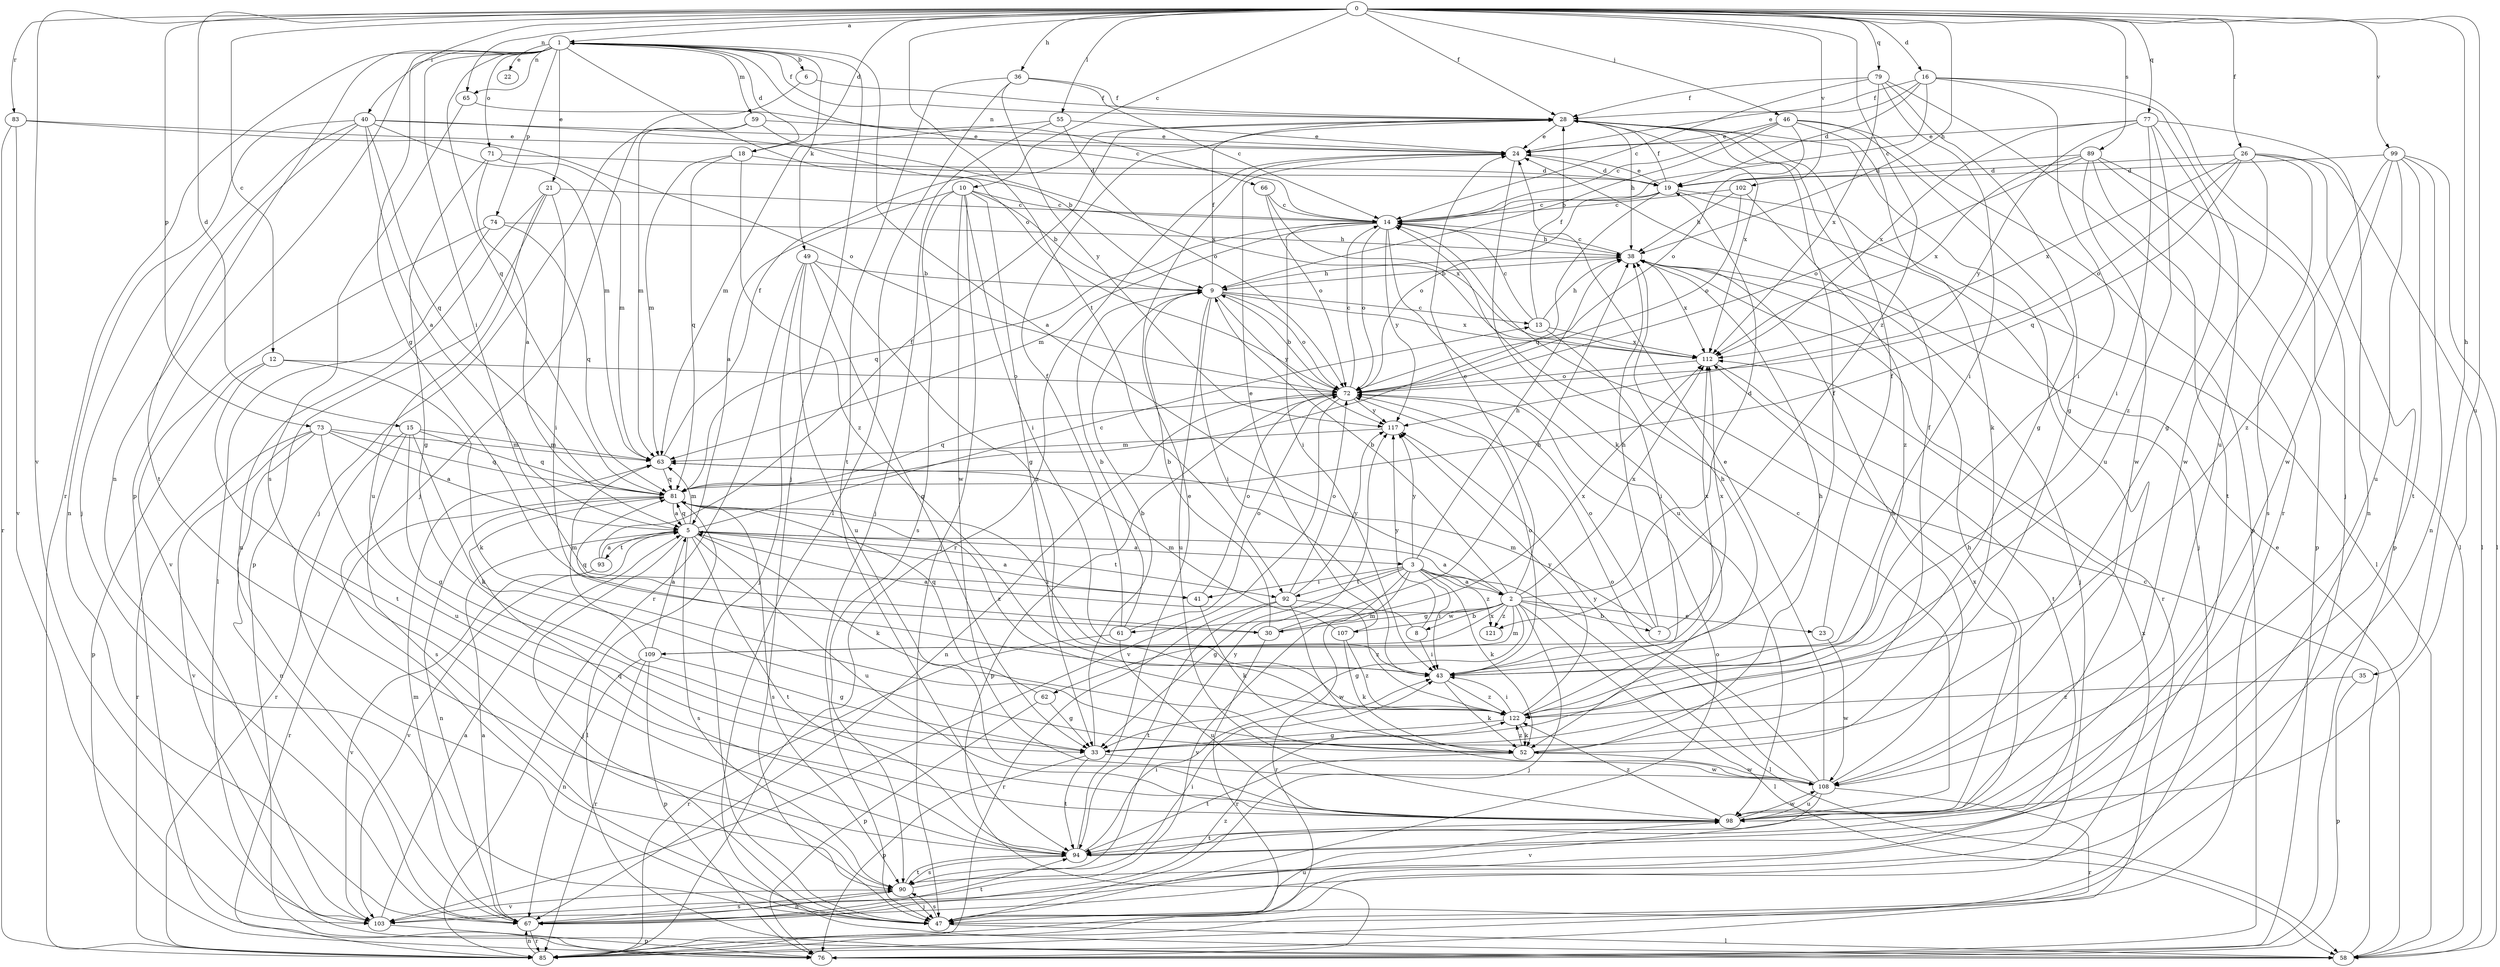 strict digraph  {
0;
1;
2;
3;
5;
6;
7;
8;
9;
10;
12;
13;
14;
15;
16;
18;
19;
21;
22;
23;
24;
26;
28;
30;
33;
35;
36;
38;
40;
41;
43;
46;
47;
49;
52;
55;
58;
59;
61;
62;
63;
65;
66;
67;
71;
72;
73;
74;
76;
77;
79;
81;
83;
85;
89;
90;
92;
93;
94;
98;
99;
102;
103;
107;
108;
109;
112;
117;
121;
122;
0 -> 1  [label=a];
0 -> 10  [label=c];
0 -> 12  [label=c];
0 -> 15  [label=d];
0 -> 16  [label=d];
0 -> 18  [label=d];
0 -> 26  [label=f];
0 -> 28  [label=f];
0 -> 35  [label=h];
0 -> 36  [label=h];
0 -> 38  [label=h];
0 -> 40  [label=i];
0 -> 46  [label=j];
0 -> 55  [label=l];
0 -> 65  [label=n];
0 -> 73  [label=p];
0 -> 77  [label=q];
0 -> 79  [label=q];
0 -> 83  [label=r];
0 -> 89  [label=s];
0 -> 92  [label=t];
0 -> 98  [label=u];
0 -> 99  [label=v];
0 -> 102  [label=v];
0 -> 103  [label=v];
0 -> 121  [label=z];
1 -> 6  [label=b];
1 -> 18  [label=d];
1 -> 21  [label=e];
1 -> 22  [label=e];
1 -> 28  [label=f];
1 -> 30  [label=g];
1 -> 41  [label=i];
1 -> 47  [label=j];
1 -> 49  [label=k];
1 -> 59  [label=m];
1 -> 65  [label=n];
1 -> 66  [label=n];
1 -> 67  [label=n];
1 -> 71  [label=o];
1 -> 72  [label=o];
1 -> 74  [label=p];
1 -> 76  [label=p];
1 -> 81  [label=q];
1 -> 85  [label=r];
2 -> 1  [label=a];
2 -> 7  [label=b];
2 -> 8  [label=b];
2 -> 9  [label=b];
2 -> 19  [label=d];
2 -> 23  [label=e];
2 -> 24  [label=e];
2 -> 30  [label=g];
2 -> 33  [label=g];
2 -> 47  [label=j];
2 -> 58  [label=l];
2 -> 61  [label=m];
2 -> 62  [label=m];
2 -> 107  [label=w];
2 -> 109  [label=x];
2 -> 112  [label=x];
2 -> 121  [label=z];
3 -> 2  [label=a];
3 -> 33  [label=g];
3 -> 38  [label=h];
3 -> 41  [label=i];
3 -> 43  [label=i];
3 -> 52  [label=k];
3 -> 58  [label=l];
3 -> 85  [label=r];
3 -> 92  [label=t];
3 -> 103  [label=v];
3 -> 117  [label=y];
3 -> 121  [label=z];
5 -> 2  [label=a];
5 -> 3  [label=a];
5 -> 13  [label=c];
5 -> 47  [label=j];
5 -> 52  [label=k];
5 -> 63  [label=m];
5 -> 81  [label=q];
5 -> 90  [label=s];
5 -> 92  [label=t];
5 -> 93  [label=t];
5 -> 94  [label=t];
5 -> 98  [label=u];
5 -> 103  [label=v];
6 -> 28  [label=f];
6 -> 47  [label=j];
7 -> 38  [label=h];
7 -> 63  [label=m];
7 -> 72  [label=o];
7 -> 112  [label=x];
8 -> 5  [label=a];
8 -> 43  [label=i];
8 -> 117  [label=y];
9 -> 13  [label=c];
9 -> 28  [label=f];
9 -> 38  [label=h];
9 -> 43  [label=i];
9 -> 72  [label=o];
9 -> 98  [label=u];
9 -> 112  [label=x];
9 -> 117  [label=y];
10 -> 5  [label=a];
10 -> 9  [label=b];
10 -> 14  [label=c];
10 -> 33  [label=g];
10 -> 43  [label=i];
10 -> 47  [label=j];
10 -> 90  [label=s];
10 -> 108  [label=w];
12 -> 52  [label=k];
12 -> 72  [label=o];
12 -> 76  [label=p];
12 -> 94  [label=t];
13 -> 14  [label=c];
13 -> 28  [label=f];
13 -> 38  [label=h];
13 -> 43  [label=i];
13 -> 112  [label=x];
14 -> 38  [label=h];
14 -> 43  [label=i];
14 -> 63  [label=m];
14 -> 72  [label=o];
14 -> 81  [label=q];
14 -> 98  [label=u];
14 -> 117  [label=y];
15 -> 33  [label=g];
15 -> 52  [label=k];
15 -> 63  [label=m];
15 -> 81  [label=q];
15 -> 85  [label=r];
15 -> 90  [label=s];
16 -> 14  [label=c];
16 -> 19  [label=d];
16 -> 24  [label=e];
16 -> 28  [label=f];
16 -> 43  [label=i];
16 -> 47  [label=j];
16 -> 98  [label=u];
18 -> 19  [label=d];
18 -> 63  [label=m];
18 -> 81  [label=q];
18 -> 122  [label=z];
19 -> 14  [label=c];
19 -> 24  [label=e];
19 -> 28  [label=f];
19 -> 47  [label=j];
19 -> 58  [label=l];
19 -> 72  [label=o];
19 -> 81  [label=q];
21 -> 14  [label=c];
21 -> 43  [label=i];
21 -> 67  [label=n];
21 -> 76  [label=p];
21 -> 98  [label=u];
23 -> 28  [label=f];
23 -> 108  [label=w];
24 -> 19  [label=d];
24 -> 52  [label=k];
24 -> 85  [label=r];
26 -> 19  [label=d];
26 -> 58  [label=l];
26 -> 72  [label=o];
26 -> 76  [label=p];
26 -> 81  [label=q];
26 -> 90  [label=s];
26 -> 108  [label=w];
26 -> 112  [label=x];
28 -> 24  [label=e];
28 -> 38  [label=h];
28 -> 98  [label=u];
28 -> 112  [label=x];
30 -> 9  [label=b];
30 -> 38  [label=h];
30 -> 81  [label=q];
30 -> 85  [label=r];
30 -> 112  [label=x];
33 -> 9  [label=b];
33 -> 76  [label=p];
33 -> 94  [label=t];
33 -> 108  [label=w];
35 -> 76  [label=p];
35 -> 122  [label=z];
36 -> 14  [label=c];
36 -> 28  [label=f];
36 -> 58  [label=l];
36 -> 94  [label=t];
36 -> 117  [label=y];
38 -> 9  [label=b];
38 -> 14  [label=c];
38 -> 47  [label=j];
38 -> 85  [label=r];
38 -> 112  [label=x];
40 -> 5  [label=a];
40 -> 24  [label=e];
40 -> 47  [label=j];
40 -> 63  [label=m];
40 -> 67  [label=n];
40 -> 81  [label=q];
40 -> 94  [label=t];
40 -> 112  [label=x];
41 -> 5  [label=a];
41 -> 52  [label=k];
41 -> 72  [label=o];
43 -> 28  [label=f];
43 -> 52  [label=k];
43 -> 72  [label=o];
43 -> 122  [label=z];
46 -> 9  [label=b];
46 -> 14  [label=c];
46 -> 24  [label=e];
46 -> 33  [label=g];
46 -> 52  [label=k];
46 -> 72  [label=o];
46 -> 76  [label=p];
47 -> 58  [label=l];
47 -> 72  [label=o];
47 -> 90  [label=s];
47 -> 98  [label=u];
47 -> 112  [label=x];
49 -> 9  [label=b];
49 -> 33  [label=g];
49 -> 47  [label=j];
49 -> 85  [label=r];
49 -> 98  [label=u];
49 -> 122  [label=z];
52 -> 28  [label=f];
52 -> 38  [label=h];
52 -> 94  [label=t];
52 -> 108  [label=w];
52 -> 122  [label=z];
55 -> 24  [label=e];
55 -> 47  [label=j];
55 -> 63  [label=m];
55 -> 72  [label=o];
58 -> 14  [label=c];
58 -> 24  [label=e];
59 -> 9  [label=b];
59 -> 24  [label=e];
59 -> 47  [label=j];
59 -> 63  [label=m];
61 -> 9  [label=b];
61 -> 28  [label=f];
61 -> 72  [label=o];
61 -> 85  [label=r];
61 -> 98  [label=u];
62 -> 33  [label=g];
62 -> 76  [label=p];
62 -> 81  [label=q];
63 -> 28  [label=f];
63 -> 81  [label=q];
65 -> 14  [label=c];
65 -> 90  [label=s];
66 -> 14  [label=c];
66 -> 72  [label=o];
66 -> 112  [label=x];
67 -> 5  [label=a];
67 -> 63  [label=m];
67 -> 85  [label=r];
67 -> 90  [label=s];
67 -> 94  [label=t];
67 -> 122  [label=z];
71 -> 5  [label=a];
71 -> 19  [label=d];
71 -> 33  [label=g];
71 -> 63  [label=m];
72 -> 9  [label=b];
72 -> 14  [label=c];
72 -> 67  [label=n];
72 -> 76  [label=p];
72 -> 81  [label=q];
72 -> 103  [label=v];
72 -> 117  [label=y];
73 -> 5  [label=a];
73 -> 63  [label=m];
73 -> 67  [label=n];
73 -> 81  [label=q];
73 -> 85  [label=r];
73 -> 98  [label=u];
73 -> 103  [label=v];
74 -> 38  [label=h];
74 -> 58  [label=l];
74 -> 81  [label=q];
74 -> 103  [label=v];
77 -> 24  [label=e];
77 -> 33  [label=g];
77 -> 43  [label=i];
77 -> 67  [label=n];
77 -> 112  [label=x];
77 -> 117  [label=y];
77 -> 122  [label=z];
79 -> 14  [label=c];
79 -> 28  [label=f];
79 -> 33  [label=g];
79 -> 43  [label=i];
79 -> 85  [label=r];
79 -> 112  [label=x];
81 -> 5  [label=a];
81 -> 43  [label=i];
81 -> 58  [label=l];
81 -> 67  [label=n];
81 -> 85  [label=r];
81 -> 90  [label=s];
81 -> 122  [label=z];
83 -> 24  [label=e];
83 -> 72  [label=o];
83 -> 85  [label=r];
83 -> 103  [label=v];
85 -> 67  [label=n];
89 -> 19  [label=d];
89 -> 58  [label=l];
89 -> 72  [label=o];
89 -> 76  [label=p];
89 -> 94  [label=t];
89 -> 108  [label=w];
89 -> 112  [label=x];
90 -> 43  [label=i];
90 -> 47  [label=j];
90 -> 67  [label=n];
90 -> 94  [label=t];
90 -> 103  [label=v];
90 -> 117  [label=y];
92 -> 72  [label=o];
92 -> 85  [label=r];
92 -> 94  [label=t];
92 -> 108  [label=w];
92 -> 117  [label=y];
92 -> 122  [label=z];
93 -> 5  [label=a];
93 -> 28  [label=f];
93 -> 103  [label=v];
94 -> 24  [label=e];
94 -> 38  [label=h];
94 -> 43  [label=i];
94 -> 81  [label=q];
94 -> 90  [label=s];
98 -> 14  [label=c];
98 -> 94  [label=t];
98 -> 108  [label=w];
98 -> 112  [label=x];
98 -> 122  [label=z];
99 -> 19  [label=d];
99 -> 58  [label=l];
99 -> 67  [label=n];
99 -> 94  [label=t];
99 -> 98  [label=u];
99 -> 108  [label=w];
99 -> 122  [label=z];
102 -> 14  [label=c];
102 -> 38  [label=h];
102 -> 72  [label=o];
102 -> 122  [label=z];
103 -> 5  [label=a];
103 -> 76  [label=p];
107 -> 24  [label=e];
107 -> 52  [label=k];
107 -> 63  [label=m];
107 -> 122  [label=z];
108 -> 24  [label=e];
108 -> 38  [label=h];
108 -> 72  [label=o];
108 -> 85  [label=r];
108 -> 98  [label=u];
108 -> 103  [label=v];
108 -> 117  [label=y];
109 -> 5  [label=a];
109 -> 33  [label=g];
109 -> 63  [label=m];
109 -> 67  [label=n];
109 -> 76  [label=p];
109 -> 85  [label=r];
109 -> 112  [label=x];
112 -> 72  [label=o];
112 -> 94  [label=t];
117 -> 63  [label=m];
122 -> 33  [label=g];
122 -> 38  [label=h];
122 -> 43  [label=i];
122 -> 52  [label=k];
122 -> 117  [label=y];
}
